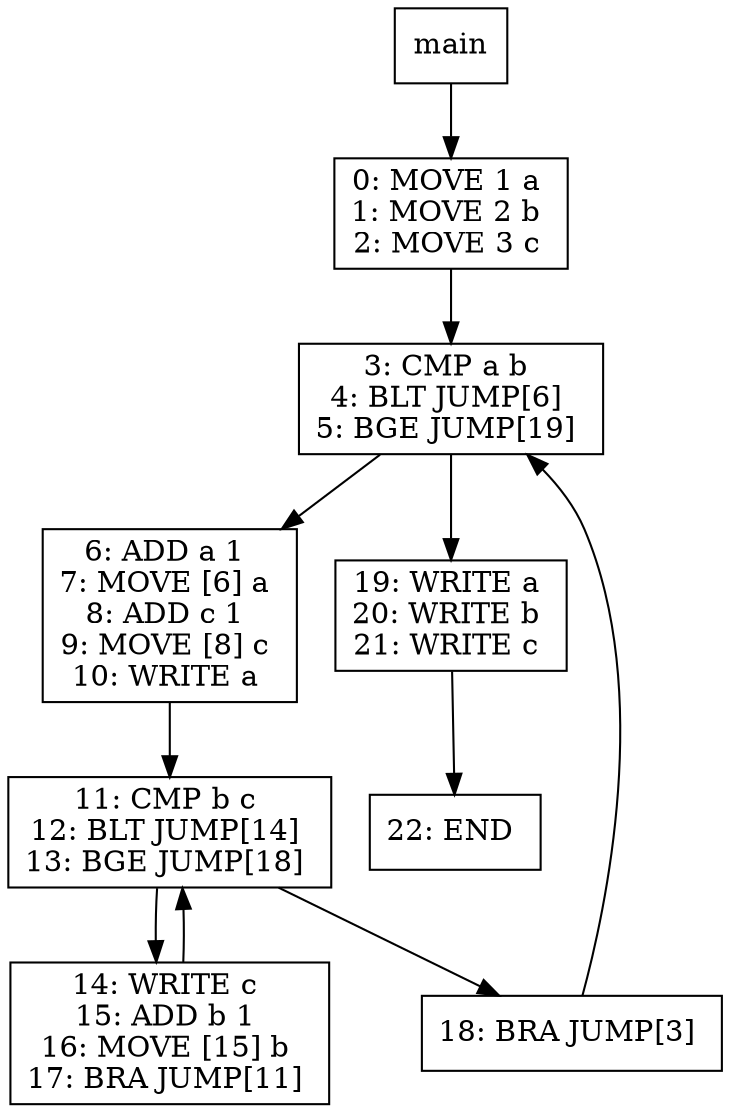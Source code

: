 digraph test010 {
node [shape=box]
156[label="main"]
156 -> 158
158[label="0: MOVE 1 a 
1: MOVE 2 b 
2: MOVE 3 c 
"]
158 -> 161
161[label="3: CMP a b 
4: BLT JUMP[6] 
5: BGE JUMP[19] 
"]
161 -> 163
163[label="6: ADD a 1 
7: MOVE [6] a 
8: ADD c 1 
9: MOVE [8] c 
10: WRITE a 
"]
163 -> 166
166[label="11: CMP b c 
12: BLT JUMP[14] 
13: BGE JUMP[18] 
"]
166 -> 168
168[label="14: WRITE c 
15: ADD b 1 
16: MOVE [15] b 
17: BRA JUMP[11] 
"]
168 -> 166
166 -> 167
167[label="18: BRA JUMP[3] 
"]
167 -> 161
161 -> 162
162[label="19: WRITE a 
20: WRITE b 
21: WRITE c 
"]
162 -> 173
173[label="22: END 
"]
}
